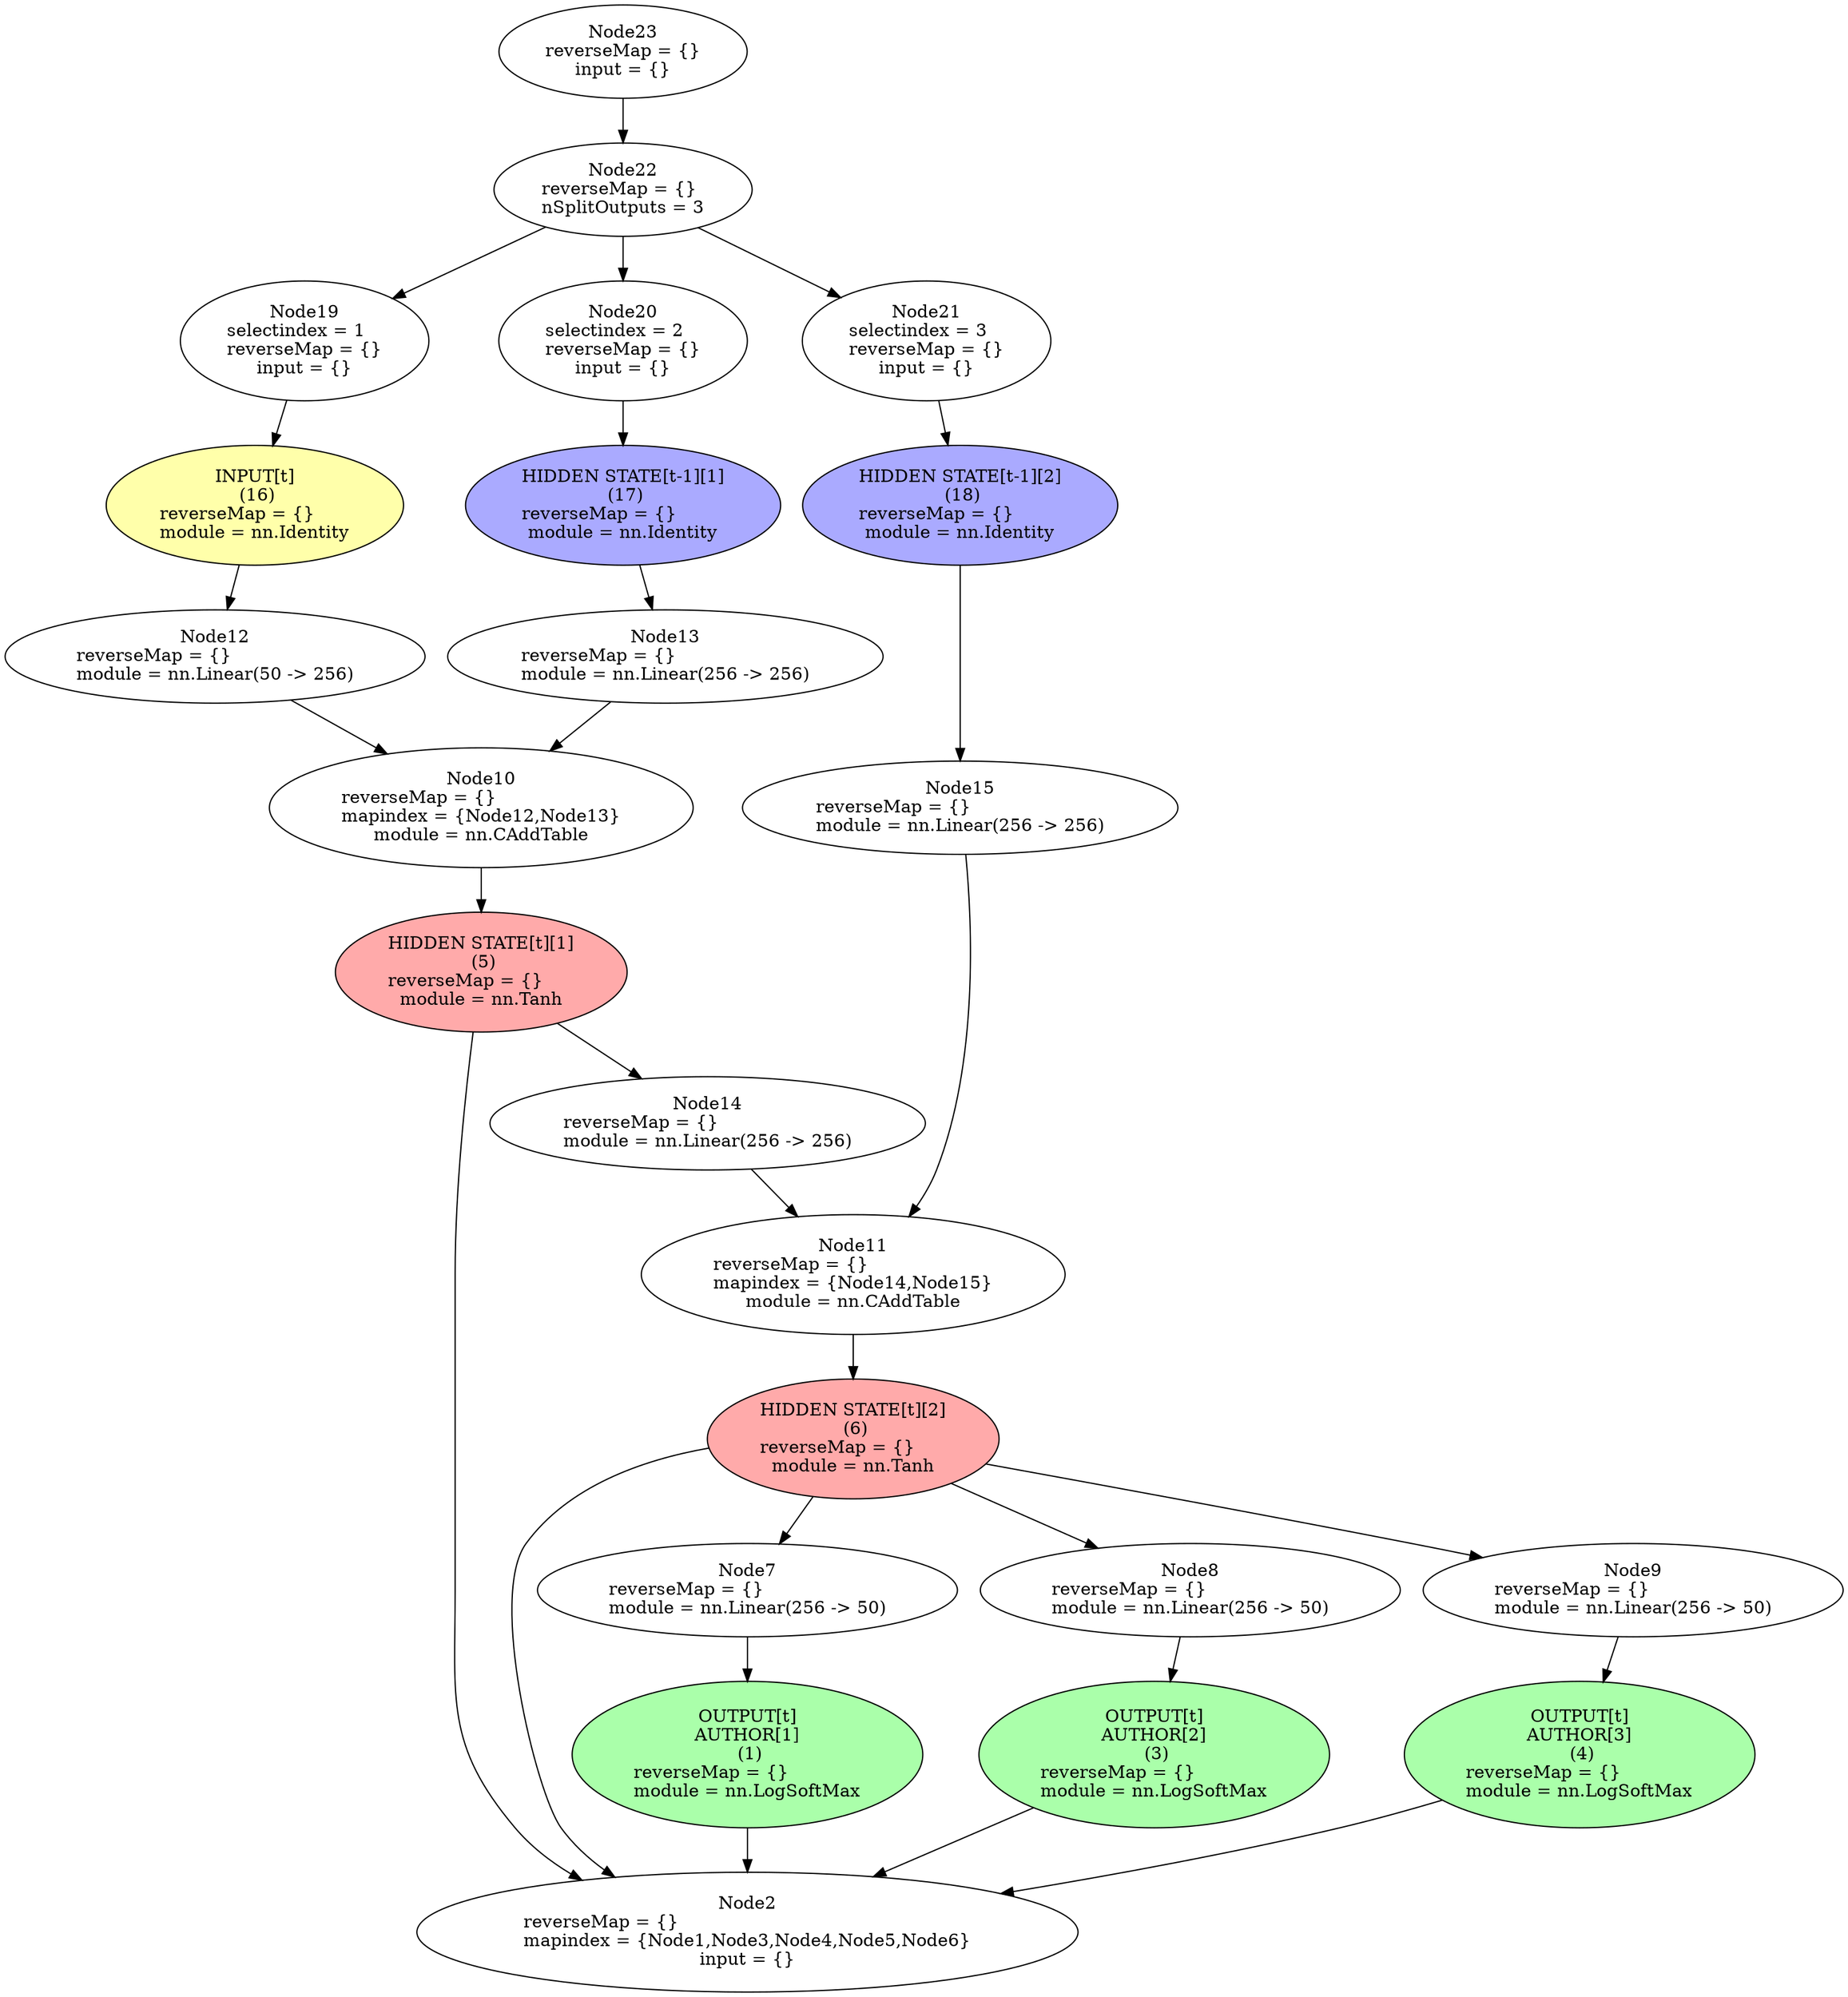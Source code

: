 digraph G {
	graph [bb="0,0,1194.3,1597.3"];
	node [label="\N",
		shape=oval
	];
	n1	 [fillcolor="#aaffaa",
		height=1.6303,
		label="OUTPUT[t]\nAUTHOR[1]\n (1)\nreverseMap = {}\lmodule = nn.LogSoftMax",
		pos="490.64,190.86",
		style=filled,
		tooltip="[/home/marcin/torch/install/share/lua/5.2/nngraph/init.lua]:76_",
		width=3.1623];
	n2	 [height=1.3356,
		label="Node2\nreverseMap = {}\lmapindex = {Node1,Node3,Node4,Node5,Node6}\linput = {}",
		pos="490.64,48.083",
		tooltip="[[C]]:-1_",
		width=5.7943];
	n1 -> n2	 [pos="e,490.64,96.295 490.64,131.79 490.64,123.39 490.64,114.74 490.64,106.36"];
	n3	 [fillcolor="#aaffaa",
		height=1.6303,
		label="OUTPUT[t]\nAUTHOR[2]\n (3)\nreverseMap = {}\lmodule = nn.LogSoftMax",
		pos="755.64,190.86",
		style=filled,
		tooltip="[/home/marcin/torch/install/share/lua/5.2/nngraph/init.lua]:76_",
		width=3.1623];
	n3 -> n2	 [pos="e,572.09,92.352 677.21,148.19 647.07,132.18 612.42,113.77 581.22,97.201"];
	n4	 [fillcolor="#aaffaa",
		height=1.6303,
		label="OUTPUT[t]\nAUTHOR[3]\n (4)\nreverseMap = {}\lmodule = nn.LogSoftMax",
		pos="1030.6,190.86",
		style=filled,
		tooltip="[/home/marcin/torch/install/share/lua/5.2/nngraph/init.lua]:76_",
		width=3.1623];
	n4 -> n2	 [pos="e,653.43,78.22 942.2,153.7 921.55,145.98 899.49,138.32 878.64,132.17 809.05,111.64 731.05,93.94 663.34,80.216"];
	n5	 [fillcolor="#ffaaaa",
		height=1.3356,
		label="HIDDEN STATE[t][1]\n (5)\nreverseMap = {}\lmodule = nn.Tanh",
		pos="312.64,819.87",
		style=filled,
		tooltip="[/home/marcin/torch/install/share/lua/5.2/nngraph/init.lua]:76_",
		width=2.8088];
	n5 -> n2	 [pos="e,386.24,89.779 305.8,771.86 299.34,723.35 290.64,645.43 290.64,577.75 290.64,577.75 290.64,577.75 290.64,322.02 290.64,235.2 283.63,\
200.92 336.64,132.17 347.76,117.75 362.1,105.54 377.56,95.279"];
	n14	 [height=1.041,
		label="Node14\nreverseMap = {}\lmodule = nn.Linear(256 -> 256)",
		pos="457.64,698.31",
		tooltip="[/home/marcin/torch/install/share/lua/5.2/nngraph/init.lua]:76_",
		width=3.8498];
	n5 -> n14	 [pos="e,415.37,734.16 362.54,777.72 377.06,765.75 392.92,752.68 407.45,740.7"];
	n6	 [fillcolor="#ffaaaa",
		height=1.3356,
		label="HIDDEN STATE[t][2]\n (6)\nreverseMap = {}\lmodule = nn.Tanh",
		pos="557.64,444.58",
		style=filled,
		tooltip="[/home/marcin/torch/install/share/lua/5.2/nngraph/init.lua]:76_",
		width=2.8088];
	n6 -> n2	 [pos="e,405.84,92.15 461.13,430.04 418.92,418.79 373.27,398.19 347.64,360.5 322.44,323.43 346.61,166.23 367.64,132.17 375.53,119.4 386.19,\
108.14 397.96,98.361"];
	n7	 [height=1.041,
		label="Node7\nreverseMap = {}\lmodule = nn.Linear(256 -> 50)",
		pos="490.64,323.02",
		tooltip="[/home/marcin/torch/install/share/lua/5.2/nngraph/init.lua]:76_",
		width=3.7123];
	n6 -> n7	 [pos="e,510.89,360.15 532.12,398.04 526.8,388.54 521.19,378.53 515.87,369.05"];
	n8	 [height=1.041,
		label="Node8\nreverseMap = {}\lmodule = nn.Linear(256 -> 50)",
		pos="775.64,323.02",
		tooltip="[/home/marcin/torch/install/share/lua/5.2/nngraph/init.lua]:76_",
		width=3.7123];
	n6 -> n8	 [pos="e,716.23,356.61 623.05,407.71 649.64,393.13 680.38,376.27 707.27,361.52"];
	n9	 [height=1.041,
		label="Node9\nreverseMap = {}\lmodule = nn.Linear(256 -> 50)",
		pos="1060.6,323.02",
		tooltip="[/home/marcin/torch/install/share/lua/5.2/nngraph/init.lua]:76_",
		width=3.7123];
	n6 -> n9	 [pos="e,964.48,349.07 648.66,423.3 721.75,406.86 826.94,382.83 918.64,360.5 930.35,357.65 942.59,354.61 954.75,351.54"];
	n7 -> n1	 [pos="e,490.64,249.61 490.64,285.42 490.64,277.33 490.64,268.52 490.64,259.63"];
	n8 -> n3	 [pos="e,764.52,249.61 770.02,285.42 768.78,277.33 767.42,268.52 766.06,259.63"];
	n9 -> n4	 [pos="e,1044,249.61 1052.2,285.42 1050.3,277.33 1048.3,268.52 1046.3,259.63"];
	n10	 [height=1.3356,
		label="Node10\nreverseMap = {}\lmapindex = {Node12,Node13}\lmodule = nn.CAddTable",
		pos="312.64,952.04",
		tooltip="[/home/marcin/torch/install/share/lua/5.2/nngraph/init.lua]:69_",
		width=3.7123];
	n10 -> n5	 [pos="e,312.64,867.98 312.64,903.67 312.64,895.41 312.64,886.72 312.64,878.22"];
	n11	 [height=1.3356,
		label="Node11\nreverseMap = {}\lmapindex = {Node14,Node15}\lmodule = nn.CAddTable",
		pos="557.64,576.75",
		tooltip="[/home/marcin/torch/install/share/lua/5.2/nngraph/init.lua]:69_",
		width=3.7123];
	n11 -> n6	 [pos="e,557.64,492.69 557.64,528.39 557.64,520.12 557.64,511.44 557.64,502.93"];
	n12	 [height=1.041,
		label="Node12\nreverseMap = {}\lmodule = nn.Linear(50 -> 256)",
		pos="133.64,1073.6",
		tooltip="[/home/marcin/torch/install/share/lua/5.2/nngraph/init.lua]:76_",
		width=3.7123];
	n12 -> n10	 [pos="e,250.23,994.72 184.46,1038.7 202.29,1026.7 222.65,1013.1 241.82,1000.3"];
	n13	 [height=1.041,
		label="Node13\nreverseMap = {}\lmodule = nn.Linear(256 -> 256)",
		pos="423.64,1073.6",
		tooltip="[/home/marcin/torch/install/share/lua/5.2/nngraph/init.lua]:76_",
		width=3.8498];
	n13 -> n10	 [pos="e,354.39,998 390.64,1037 381.4,1027.1 371.15,1016.1 361.21,1005.3"];
	n14 -> n11	 [pos="e,519.86,622.93 487.65,661.44 495.72,651.79 504.62,641.15 513.29,630.78"];
	n15	 [height=1.041,
		label="Node15\nreverseMap = {}\lmodule = nn.Linear(256 -> 256)",
		pos="624.64,952.04",
		tooltip="[/home/marcin/torch/install/share/lua/5.2/nngraph/init.lua]:76_",
		width=3.8498];
	n15 -> n11	 [pos="e,589.27,623.92 627.49,914.35 630.67,858.35 632.33,748.77 605.64,660.83 602.78,651.39 598.67,641.86 594.04,632.8"];
	n16	 [fillcolor="#ffffaa",
		height=1.3356,
		label="INPUT[t]\n (16)\nreverseMap = {}\lmodule = nn.Identity",
		pos="167.64,1195.2",
		style=filled,
		tooltip="[Model.lua]:7_",
		width=2.6124];
	n16 -> n12	 [pos="e,144,1111 154.3,1147.2 151.82,1138.5 149.22,1129.4 146.74,1120.6"];
	n17	 [fillcolor="#aaaaff",
		height=1.3356,
		label="HIDDEN STATE[t-1][1]\n (17)\nreverseMap = {}\lmodule = nn.Identity",
		pos="388.64,1195.2",
		style=filled,
		tooltip="[Model.lua]:9_",
		width=3.0248];
	n17 -> n13	 [pos="e,412.98,1111 402.38,1147.2 404.94,1138.5 407.61,1129.4 410.16,1120.6"];
	n18	 [fillcolor="#aaaaff",
		height=1.3356,
		label="HIDDEN STATE[t-1][2]\n (18)\nreverseMap = {}\lmodule = nn.Identity",
		pos="624.64,1195.2",
		style=filled,
		tooltip="[Model.lua]:9_",
		width=3.0248];
	n18 -> n15	 [pos="e,624.64,989.65 624.64,1146.8 624.64,1104.2 624.64,1042.1 624.64,999.7"];
	n19	 [height=1.3356,
		label="Node19\nselectindex = 1\lreverseMap = {}\linput = {}",
		pos="190.64,1327.3",
		tooltip="[[C]]:-1_-1",
		width=2.1606];
	n19 -> n16	 [pos="e,175.93,1243.1 182.34,1279.3 180.84,1270.8 179.26,1261.9 177.72,1253.2"];
	n20	 [height=1.3356,
		label="Node20\nselectindex = 2\lreverseMap = {}\linput = {}",
		pos="388.64,1327.3",
		tooltip="[[C]]:-1_-2",
		width=2.1606];
	n20 -> n17	 [pos="e,388.64,1243.3 388.64,1279 388.64,1270.7 388.64,1262 388.64,1253.5"];
	n21	 [height=1.3356,
		label="Node21\nselectindex = 3\lreverseMap = {}\linput = {}",
		pos="593.64,1327.3",
		tooltip="[[C]]:-1_-3",
		width=2.1606];
	n21 -> n18	 [pos="e,613.41,1243.3 604.75,1279.7 606.79,1271.1 608.95,1262.1 611.06,1253.2"];
	n22	 [height=1.041,
		label="Node22\nreverseMap = {}\lnSplitOutputs = 3",
		pos="388.64,1448.9",
		tooltip="[[C]]:-1_ split at [...e/marcin/torch/install/share/lua/5.2/nngraph/gmodule.lua]:96-mnode",
		width=2.2392];
	n22 -> n19	 [pos="e,245.7,1361.6 340.46,1418.8 314.64,1403.2 282.49,1383.8 254.6,1366.9"];
	n22 -> n20	 [pos="e,388.64,1375.7 388.64,1411.4 388.64,1403.3 388.64,1394.5 388.64,1385.8"];
	n22 -> n21	 [pos="e,537.84,1360.9 438.01,1419.1 465.28,1403.2 499.49,1383.2 528.88,1366.1"];
	n23	 [height=1.041,
		label="Node23\nreverseMap = {}\linput = {}",
		pos="388.64,1559.8",
		tooltip="[[C]]:-1_",
		width=2.1606];
	n23 -> n22	 [pos="e,388.64,1486.6 388.64,1522.3 388.64,1514.1 388.64,1505.3 388.64,1496.8"];
}
